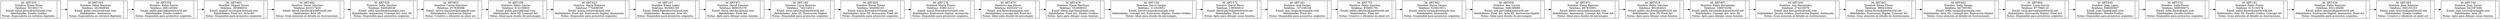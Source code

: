 digraph G {
            rankdir=LR;
            node[shape=record, height=.1]
        nodo1[label="{Id: ART-033\nNombre: Elena Pérez\nTelefono: 501082172\nEmail: elena.pérez@artistmail.com\nHabilidades: Diseño Gráfico\nNotas: Especialista en retratos digitales.|<f1>}"];
nodo2[label="{Id: ART-364\nNombre: Pablo Ramírez\nTelefono: 261840946\nEmail: pablo.ramírez@mail.com\nHabilidades: Animación\nNotas: Especialista en retratos digitales.|<f1>}"];
nodo3[label="{Id: ART-354\nNombre: Pablo García\nTelefono: 286149384\nEmail: pablo.garcía@pixelworld.net\nHabilidades: Diseño Gráfico\nNotas: Disponible para proyectos urgentes.|<f1>}"];
nodo4[label="{Id: ART-883\nNombre: Miguel Torres\nTelefono: 365894051\nEmail: miguel.torres@artistmail.com\nHabilidades: Pixel Art, Arte 3D\nNotas: Disponible para proyectos urgentes.|<f1>}"];
nodo5[label="{Id: ART-692\nNombre: David Sánchez\nTelefono: 825337620\nEmail: david.sánchez@pixelworld.net\nHabilidades: Arte 3D\nNotas: Gran atención al detalle en ilustraciones.|<f1>}"];
nodo6[label="{Id: ART-529\nNombre: Sofía Sánchez\nTelefono: 944946530\nEmail: sofía.sánchez@example.com\nHabilidades: Animación, Concept Art, Arte 3D\nNotas: Disponible para proyectos urgentes.|<f1>}"];
nodo7[label="{Id: ART-803\nNombre: Carlos Martínez\nTelefono: 257838398\nEmail: carlos.martínez@example.com\nHabilidades: Ilustración Digital\nNotas: Creativo y eficiente en pixel art.|<f1>}"];
nodo8[label="{Id: ART-109\nNombre: Pablo García\nTelefono: 514159803\nEmail: pablo.garcía@mail.com\nHabilidades: Arte 3D, Concept Art\nNotas: Ideal para diseño de personajes.|<f1>}"];
nodo9[label="{Id: ART-622\nNombre: María Ramírez\nTelefono: 776408036\nEmail: maría.ramírez@mail.com\nHabilidades: Pixel Art, Ilustración Digital, Animación\nNotas: Disponible para proyectos urgentes.|<f1>}"];
nodo10[label="{Id: ART-167\nNombre: Elena López\nTelefono: 945682180\nEmail: elena.lópez@artistmail.com\nHabilidades: Animación, Arte 3D\nNotas: Disponible para proyectos urgentes.|<f1>}"];
nodo11[label="{Id: ART-871\nNombre: David Sánchez\nTelefono: 669035378\nEmail: david.sánchez@mail.com\nHabilidades: Pixel Art\nNotas: Apto para dibujar cosas bonitas.|<f1>}"];
nodo12[label="{Id: ART-160\nNombre: Lucía Ramírez\nTelefono: 740234911\nEmail: lucía.ramírez@pixelworld.net\nHabilidades: Arte 3D, Ilustración Digital\nNotas: Disponible para proyectos urgentes.|<f1>}"];
nodo13[label="{Id: ART-825\nNombre: Elena Flores\nTelefono: 834696103\nEmail: elena.flores@artistmail.com\nHabilidades: Arte 3D, Animación, Pixel Art\nNotas: Disponible para proyectos urgentes.|<f1>}"];
nodo14[label="{Id: ART-276\nNombre: María Flores\nTelefono: 838612212\nEmail: maría.flores@artistmail.com\nHabilidades: Ilustración Digital, Animación\nNotas: Disponible para proyectos urgentes.|<f1>}"];
nodo15[label="{Id: ART-670\nNombre: Ana Flores\nTelefono: 828324714\nEmail: ana.flores@example.com\nHabilidades: Concept Art, Pixel Art\nNotas: Ideal para diseño de personajes.|<f1>}"];
nodo16[label="{Id: ART-479\nNombre: Elena Martínez\nTelefono: 552908552\nEmail: elena.martínez@mail.com\nHabilidades: Pixel Art, Diseño Gráfico\nNotas: Apto para dibujar cosas bonitas.|<f1>}"];
nodo17[label="{Id: ART-156\nNombre: David Vargas\nTelefono: 311620651\nEmail: david.vargas@example.com\nHabilidades: Concept Art, Ilustración Digital, Diseño Gráfico\nNotas: Ideal para diseño de personajes.|<f1>}"];
nodo18[label="{Id: ART-573\nNombre: David Pérez\nTelefono: 138904914\nEmail: david.pérez@pixelworld.net\nHabilidades: Pixel Art\nNotas: Apto para dibujar cosas bonitas.|<f1>}"];
nodo19[label="{Id: ART-341\nNombre: Ana Vargas\nTelefono: 107238148\nEmail: ana.vargas@example.com\nHabilidades: Pixel Art\nNotas: Disponible para proyectos urgentes.|<f1>}"];
nodo20[label="{Id: ART-753\nNombre: Pablo Sánchez\nTelefono: 939691781\nEmail: pablo.sánchez@pixelworld.net\nHabilidades: Pixel Art\nNotas: Creativo y eficiente en pixel art.|<f1>}"];
nodo21[label="{Id: ART-982\nNombre: María Vargas\nTelefono: 520623811\nEmail: maría.vargas@example.com\nHabilidades: Animación\nNotas: Disponible para proyectos urgentes.|<f1>}"];
nodo22[label="{Id: ART-830\nNombre: Ana García\nTelefono: 949188989\nEmail: ana.garcía@pixelworld.net\nHabilidades: Pixel Art, Arte 3D, Ilustración Digital\nNotas: Ideal para diseño de personajes.|<f1>}"];
nodo23[label="{Id: ART-871\nNombre: Elena Ramírez\nTelefono: 887833901\nEmail: elena.ramírez@example.com\nHabilidades: Animación, Concept Art, Pixel Art\nNotas: Ideal para diseño de personajes.|<f1>}"];
nodo24[label="{Id: ART-810\nNombre: Pablo Sánchez\nTelefono: 902464621\nEmail: pablo.sánchez@pixelworld.net\nHabilidades: Arte 3D, Pixel Art\nNotas: Apto para dibujar cosas bonitas.|<f1>}"];
nodo25[label="{Id: ART-807\nNombre: Pablo Hernández\nTelefono: 188974256\nEmail: pablo.hernández@pixelworld.net\nHabilidades: Concept Art, Arte 3D\nNotas: Apto para dibujar cosas bonitas.|<f1>}"];
nodo26[label="{Id: ART-430\nNombre: Ana Hernández\nTelefono: 274225076\nEmail: ana.hernández@mail.com\nHabilidades: Diseño Gráfico, Ilustración Digital, Animación\nNotas: Gran atención al detalle en ilustraciones.|<f1>}"];
nodo27[label="{Id: ART-841\nNombre: Elena Flores\nTelefono: 999432844\nEmail: elena.flores@pixelworld.net\nHabilidades: Ilustración Digital, Concept Art\nNotas: Gran atención al detalle en ilustraciones.|<f1>}"];
nodo28[label="{Id: ART-842\nNombre: Sofía Vargas\nTelefono: 847305581\nEmail: sofía.vargas@example.com\nHabilidades: Arte 3D, Concept Art, Ilustración Digital\nNotas: Gran atención al detalle en ilustraciones.|<f1>}"];
nodo29[label="{Id: ART-804\nNombre: Lucía García\nTelefono: 877968110\nEmail: lucía.garcía@pixelworld.net\nHabilidades: Ilustración Digital, Pixel Art\nNotas: Disponible para proyectos urgentes.|<f1>}"];
nodo30[label="{Id: ART-645\nNombre: Juan López\nTelefono: 926569507\nEmail: juan.lópez@mail.com\nHabilidades: Diseño Gráfico\nNotas: Disponible para proyectos urgentes.|<f1>}"];
nodo31[label="{Id: ART-070\nNombre: Sofía Flores\nTelefono: 988558875\nEmail: sofía.flores@mail.com\nHabilidades: Diseño Gráfico\nNotas: Disponible para proyectos urgentes.|<f1>}"];
nodo32[label="{Id: ART-181\nNombre: Pablo Flores\nTelefono: 615134578\nEmail: pablo.flores@pixelworld.net\nHabilidades: Arte 3D, Diseño Gráfico, Concept Art\nNotas: Gran atención al detalle en ilustraciones.|<f1>}"];
nodo33[label="{Id: ART-634\nNombre: Pablo Ramírez\nTelefono: 952149498\nEmail: pablo.ramírez@pixelworld.net\nHabilidades: Ilustración Digital, Animación, Pixel Art\nNotas: Disponible para proyectos urgentes.|<f1>}"];
nodo34[label="{Id: ART-483\nNombre: Juan Ramírez\nTelefono: 936105253\nEmail: juan.ramírez@pixelworld.net\nHabilidades: Diseño Gráfico\nNotas: Creativo y eficiente en pixel art.|<f1>}"];
nodo35[label="{Id: ART-330\nNombre: Juan Torres\nTelefono: 542597499\nEmail: juan.torres@example.com\nHabilidades: Arte 3D\nNotas: Apto para dibujar cosas bonitas.|<f1>}"];
nodo1 -> nodo2;
nodo2 -> nodo3;
nodo3 -> nodo4;
nodo4 -> nodo5;
nodo5 -> nodo6;
nodo6 -> nodo7;
nodo7 -> nodo8;
nodo8 -> nodo9;
nodo9 -> nodo10;
nodo10 -> nodo11;
nodo11 -> nodo12;
nodo12 -> nodo13;
nodo13 -> nodo14;
nodo14 -> nodo15;
nodo15 -> nodo16;
nodo16 -> nodo17;
nodo17 -> nodo18;
nodo18 -> nodo19;
nodo19 -> nodo20;
nodo20 -> nodo21;
nodo21 -> nodo22;
nodo22 -> nodo23;
nodo23 -> nodo24;
nodo24 -> nodo25;
nodo25 -> nodo26;
nodo26 -> nodo27;
nodo27 -> nodo28;
nodo28 -> nodo29;
nodo29 -> nodo30;
nodo30 -> nodo31;
nodo31 -> nodo32;
nodo32 -> nodo33;
nodo33 -> nodo34;
nodo34 -> nodo35;
}